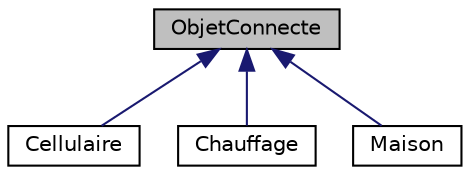 digraph "ObjetConnecte"
{
  bgcolor="transparent";
  edge [fontname="Helvetica",fontsize="10",labelfontname="Helvetica",labelfontsize="10"];
  node [fontname="Helvetica",fontsize="10",shape=record];
  Node1 [label="ObjetConnecte",height=0.2,width=0.4,color="black", fillcolor="grey75", style="filled", fontcolor="black"];
  Node1 -> Node2 [dir="back",color="midnightblue",fontsize="10",style="solid",fontname="Helvetica"];
  Node2 [label="Cellulaire",height=0.2,width=0.4,color="black",URL="$class_cellulaire.html",tooltip="Classe représentant un Cellulaire. "];
  Node1 -> Node3 [dir="back",color="midnightblue",fontsize="10",style="solid",fontname="Helvetica"];
  Node3 [label="Chauffage",height=0.2,width=0.4,color="black",URL="$class_chauffage.html",tooltip="Classe représentant le Chauffage d&#39;une Maison. "];
  Node1 -> Node4 [dir="back",color="midnightblue",fontsize="10",style="solid",fontname="Helvetica"];
  Node4 [label="Maison",height=0.2,width=0.4,color="black",URL="$class_maison.html",tooltip="Classe représentant une Maison. "];
}
